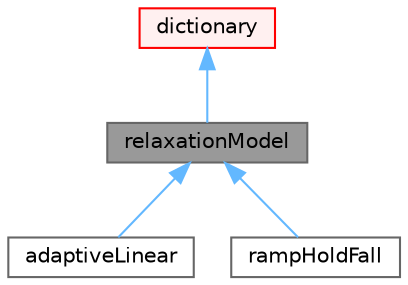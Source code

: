digraph "relaxationModel"
{
 // LATEX_PDF_SIZE
  bgcolor="transparent";
  edge [fontname=Helvetica,fontsize=10,labelfontname=Helvetica,labelfontsize=10];
  node [fontname=Helvetica,fontsize=10,shape=box,height=0.2,width=0.4];
  Node1 [id="Node000001",label="relaxationModel",height=0.2,width=0.4,color="gray40", fillcolor="grey60", style="filled", fontcolor="black",tooltip="Abstract base class for providing relaxation values to the cell motion controller."];
  Node2 -> Node1 [id="edge1_Node000001_Node000002",dir="back",color="steelblue1",style="solid",tooltip=" "];
  Node2 [id="Node000002",label="dictionary",height=0.2,width=0.4,color="red", fillcolor="#FFF0F0", style="filled",URL="$classFoam_1_1dictionary.html",tooltip="A list of keyword definitions, which are a keyword followed by a number of values (eg,..."];
  Node1 -> Node6 [id="edge2_Node000001_Node000006",dir="back",color="steelblue1",style="solid",tooltip=" "];
  Node6 [id="Node000006",label="adaptiveLinear",height=0.2,width=0.4,color="gray40", fillcolor="white", style="filled",URL="$classFoam_1_1adaptiveLinear.html",tooltip="Produces a linear ramp which adapts its gradient to changes in endTime and deltaT to always arrive at..."];
  Node1 -> Node7 [id="edge3_Node000001_Node000007",dir="back",color="steelblue1",style="solid",tooltip=" "];
  Node7 [id="Node000007",label="rampHoldFall",height=0.2,width=0.4,color="gray40", fillcolor="white", style="filled",URL="$classFoam_1_1rampHoldFall.html",tooltip="Piecewise linear function with a ramp from a start value to a plateaux value, holding at this,..."];
}
